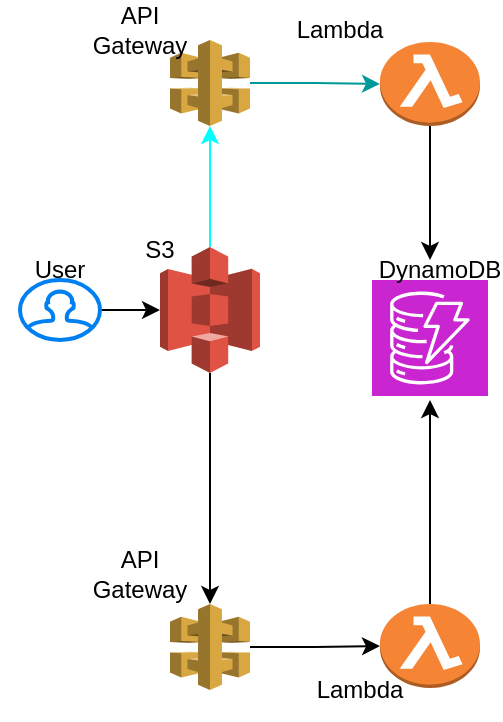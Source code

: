 <mxfile version="22.1.7" type="github">
  <diagram name="Page-1" id="efa7a0a1-bf9b-a30e-e6df-94a7791c09e9">
    <mxGraphModel dx="804" dy="491" grid="1" gridSize="10" guides="1" tooltips="1" connect="1" arrows="1" fold="1" page="1" pageScale="1" pageWidth="826" pageHeight="1169" background="none" math="0" shadow="0">
      <root>
        <mxCell id="0" />
        <mxCell id="1" parent="0" />
        <mxCell id="vF4HEtz7TchWcv95OmRq-122" value="" style="edgeStyle=orthogonalEdgeStyle;rounded=0;orthogonalLoop=1;jettySize=auto;html=1;" edge="1" parent="1" source="vF4HEtz7TchWcv95OmRq-115" target="vF4HEtz7TchWcv95OmRq-120">
          <mxGeometry relative="1" as="geometry" />
        </mxCell>
        <mxCell id="vF4HEtz7TchWcv95OmRq-115" value="" style="html=1;verticalLabelPosition=bottom;align=center;labelBackgroundColor=#ffffff;verticalAlign=top;strokeWidth=2;strokeColor=#0080F0;shadow=0;dashed=0;shape=mxgraph.ios7.icons.user;" vertex="1" parent="1">
          <mxGeometry x="40" y="200" width="40" height="30" as="geometry" />
        </mxCell>
        <mxCell id="vF4HEtz7TchWcv95OmRq-129" value="" style="edgeStyle=orthogonalEdgeStyle;rounded=0;orthogonalLoop=1;jettySize=auto;html=1;" edge="1" parent="1" source="vF4HEtz7TchWcv95OmRq-117" target="vF4HEtz7TchWcv95OmRq-128">
          <mxGeometry relative="1" as="geometry" />
        </mxCell>
        <mxCell id="vF4HEtz7TchWcv95OmRq-117" value="" style="outlineConnect=0;dashed=0;verticalLabelPosition=bottom;verticalAlign=top;align=center;html=1;shape=mxgraph.aws3.api_gateway;fillColor=#D9A741;gradientColor=none;" vertex="1" parent="1">
          <mxGeometry x="115" y="362" width="40" height="43" as="geometry" />
        </mxCell>
        <mxCell id="vF4HEtz7TchWcv95OmRq-120" value="" style="outlineConnect=0;dashed=0;verticalLabelPosition=bottom;verticalAlign=top;align=center;html=1;shape=mxgraph.aws3.s3;fillColor=#E05243;gradientColor=none;" vertex="1" parent="1">
          <mxGeometry x="110" y="183.5" width="50" height="63" as="geometry" />
        </mxCell>
        <mxCell id="vF4HEtz7TchWcv95OmRq-123" style="edgeStyle=orthogonalEdgeStyle;rounded=0;orthogonalLoop=1;jettySize=auto;html=1;entryX=0.5;entryY=0;entryDx=0;entryDy=0;entryPerimeter=0;" edge="1" parent="1" source="vF4HEtz7TchWcv95OmRq-120" target="vF4HEtz7TchWcv95OmRq-117">
          <mxGeometry relative="1" as="geometry" />
        </mxCell>
        <mxCell id="vF4HEtz7TchWcv95OmRq-127" style="edgeStyle=orthogonalEdgeStyle;rounded=0;orthogonalLoop=1;jettySize=auto;html=1;fillColor=#00FF00;strokeColor=#009999;entryX=0;entryY=0.5;entryDx=0;entryDy=0;entryPerimeter=0;" edge="1" parent="1" source="vF4HEtz7TchWcv95OmRq-124" target="vF4HEtz7TchWcv95OmRq-126">
          <mxGeometry relative="1" as="geometry">
            <mxPoint x="190" y="101.5" as="targetPoint" />
          </mxGeometry>
        </mxCell>
        <mxCell id="vF4HEtz7TchWcv95OmRq-124" value="" style="outlineConnect=0;dashed=0;verticalLabelPosition=bottom;verticalAlign=top;align=center;html=1;shape=mxgraph.aws3.api_gateway;fillColor=#D9A741;gradientColor=none;" vertex="1" parent="1">
          <mxGeometry x="115" y="80" width="40" height="43" as="geometry" />
        </mxCell>
        <mxCell id="vF4HEtz7TchWcv95OmRq-125" style="edgeStyle=orthogonalEdgeStyle;rounded=0;orthogonalLoop=1;jettySize=auto;html=1;entryX=0.5;entryY=1;entryDx=0;entryDy=0;entryPerimeter=0;strokeColor=#00FFFF;" edge="1" parent="1" source="vF4HEtz7TchWcv95OmRq-120" target="vF4HEtz7TchWcv95OmRq-124">
          <mxGeometry relative="1" as="geometry" />
        </mxCell>
        <mxCell id="vF4HEtz7TchWcv95OmRq-143" style="edgeStyle=orthogonalEdgeStyle;rounded=0;orthogonalLoop=1;jettySize=auto;html=1;" edge="1" parent="1" source="vF4HEtz7TchWcv95OmRq-126">
          <mxGeometry relative="1" as="geometry">
            <mxPoint x="245" y="190" as="targetPoint" />
          </mxGeometry>
        </mxCell>
        <mxCell id="vF4HEtz7TchWcv95OmRq-126" value="" style="outlineConnect=0;dashed=0;verticalLabelPosition=bottom;verticalAlign=top;align=center;html=1;shape=mxgraph.aws3.lambda_function;fillColor=#F58534;gradientColor=none;" vertex="1" parent="1">
          <mxGeometry x="220" y="81" width="50" height="42" as="geometry" />
        </mxCell>
        <mxCell id="vF4HEtz7TchWcv95OmRq-142" style="edgeStyle=orthogonalEdgeStyle;rounded=0;orthogonalLoop=1;jettySize=auto;html=1;" edge="1" parent="1" source="vF4HEtz7TchWcv95OmRq-128">
          <mxGeometry relative="1" as="geometry">
            <mxPoint x="245" y="260" as="targetPoint" />
          </mxGeometry>
        </mxCell>
        <mxCell id="vF4HEtz7TchWcv95OmRq-128" value="" style="outlineConnect=0;dashed=0;verticalLabelPosition=bottom;verticalAlign=top;align=center;html=1;shape=mxgraph.aws3.lambda_function;fillColor=#F58534;gradientColor=none;" vertex="1" parent="1">
          <mxGeometry x="220" y="362" width="50" height="42" as="geometry" />
        </mxCell>
        <mxCell id="vF4HEtz7TchWcv95OmRq-130" value="S3" style="text;html=1;strokeColor=none;fillColor=none;align=center;verticalAlign=middle;whiteSpace=wrap;rounded=0;" vertex="1" parent="1">
          <mxGeometry x="80" y="170" width="60" height="30" as="geometry" />
        </mxCell>
        <mxCell id="vF4HEtz7TchWcv95OmRq-131" value="API Gateway" style="text;html=1;strokeColor=none;fillColor=none;align=center;verticalAlign=middle;whiteSpace=wrap;rounded=0;" vertex="1" parent="1">
          <mxGeometry x="70" y="60" width="60" height="30" as="geometry" />
        </mxCell>
        <mxCell id="vF4HEtz7TchWcv95OmRq-132" value="API Gateway" style="text;html=1;strokeColor=none;fillColor=none;align=center;verticalAlign=middle;whiteSpace=wrap;rounded=0;" vertex="1" parent="1">
          <mxGeometry x="70" y="332" width="60" height="30" as="geometry" />
        </mxCell>
        <mxCell id="vF4HEtz7TchWcv95OmRq-133" value="Lambda" style="text;html=1;strokeColor=none;fillColor=none;align=center;verticalAlign=middle;whiteSpace=wrap;rounded=0;" vertex="1" parent="1">
          <mxGeometry x="170" y="60" width="60" height="30" as="geometry" />
        </mxCell>
        <mxCell id="vF4HEtz7TchWcv95OmRq-134" value="Lambda" style="text;html=1;strokeColor=none;fillColor=none;align=center;verticalAlign=middle;whiteSpace=wrap;rounded=0;" vertex="1" parent="1">
          <mxGeometry x="180" y="390" width="60" height="30" as="geometry" />
        </mxCell>
        <mxCell id="vF4HEtz7TchWcv95OmRq-135" value="User" style="text;html=1;strokeColor=none;fillColor=none;align=center;verticalAlign=middle;whiteSpace=wrap;rounded=0;" vertex="1" parent="1">
          <mxGeometry x="30" y="180" width="60" height="30" as="geometry" />
        </mxCell>
        <mxCell id="vF4HEtz7TchWcv95OmRq-137" value="" style="sketch=0;points=[[0,0,0],[0.25,0,0],[0.5,0,0],[0.75,0,0],[1,0,0],[0,1,0],[0.25,1,0],[0.5,1,0],[0.75,1,0],[1,1,0],[0,0.25,0],[0,0.5,0],[0,0.75,0],[1,0.25,0],[1,0.5,0],[1,0.75,0]];outlineConnect=0;fontColor=#232F3E;fillColor=#C925D1;strokeColor=#ffffff;dashed=0;verticalLabelPosition=bottom;verticalAlign=top;align=center;html=1;fontSize=12;fontStyle=0;aspect=fixed;shape=mxgraph.aws4.resourceIcon;resIcon=mxgraph.aws4.dynamodb;" vertex="1" parent="1">
          <mxGeometry x="216" y="200" width="58" height="58" as="geometry" />
        </mxCell>
        <mxCell id="vF4HEtz7TchWcv95OmRq-144" value="DynamoDB" style="text;html=1;strokeColor=none;fillColor=none;align=center;verticalAlign=middle;whiteSpace=wrap;rounded=0;" vertex="1" parent="1">
          <mxGeometry x="220" y="180" width="60" height="30" as="geometry" />
        </mxCell>
      </root>
    </mxGraphModel>
  </diagram>
</mxfile>
